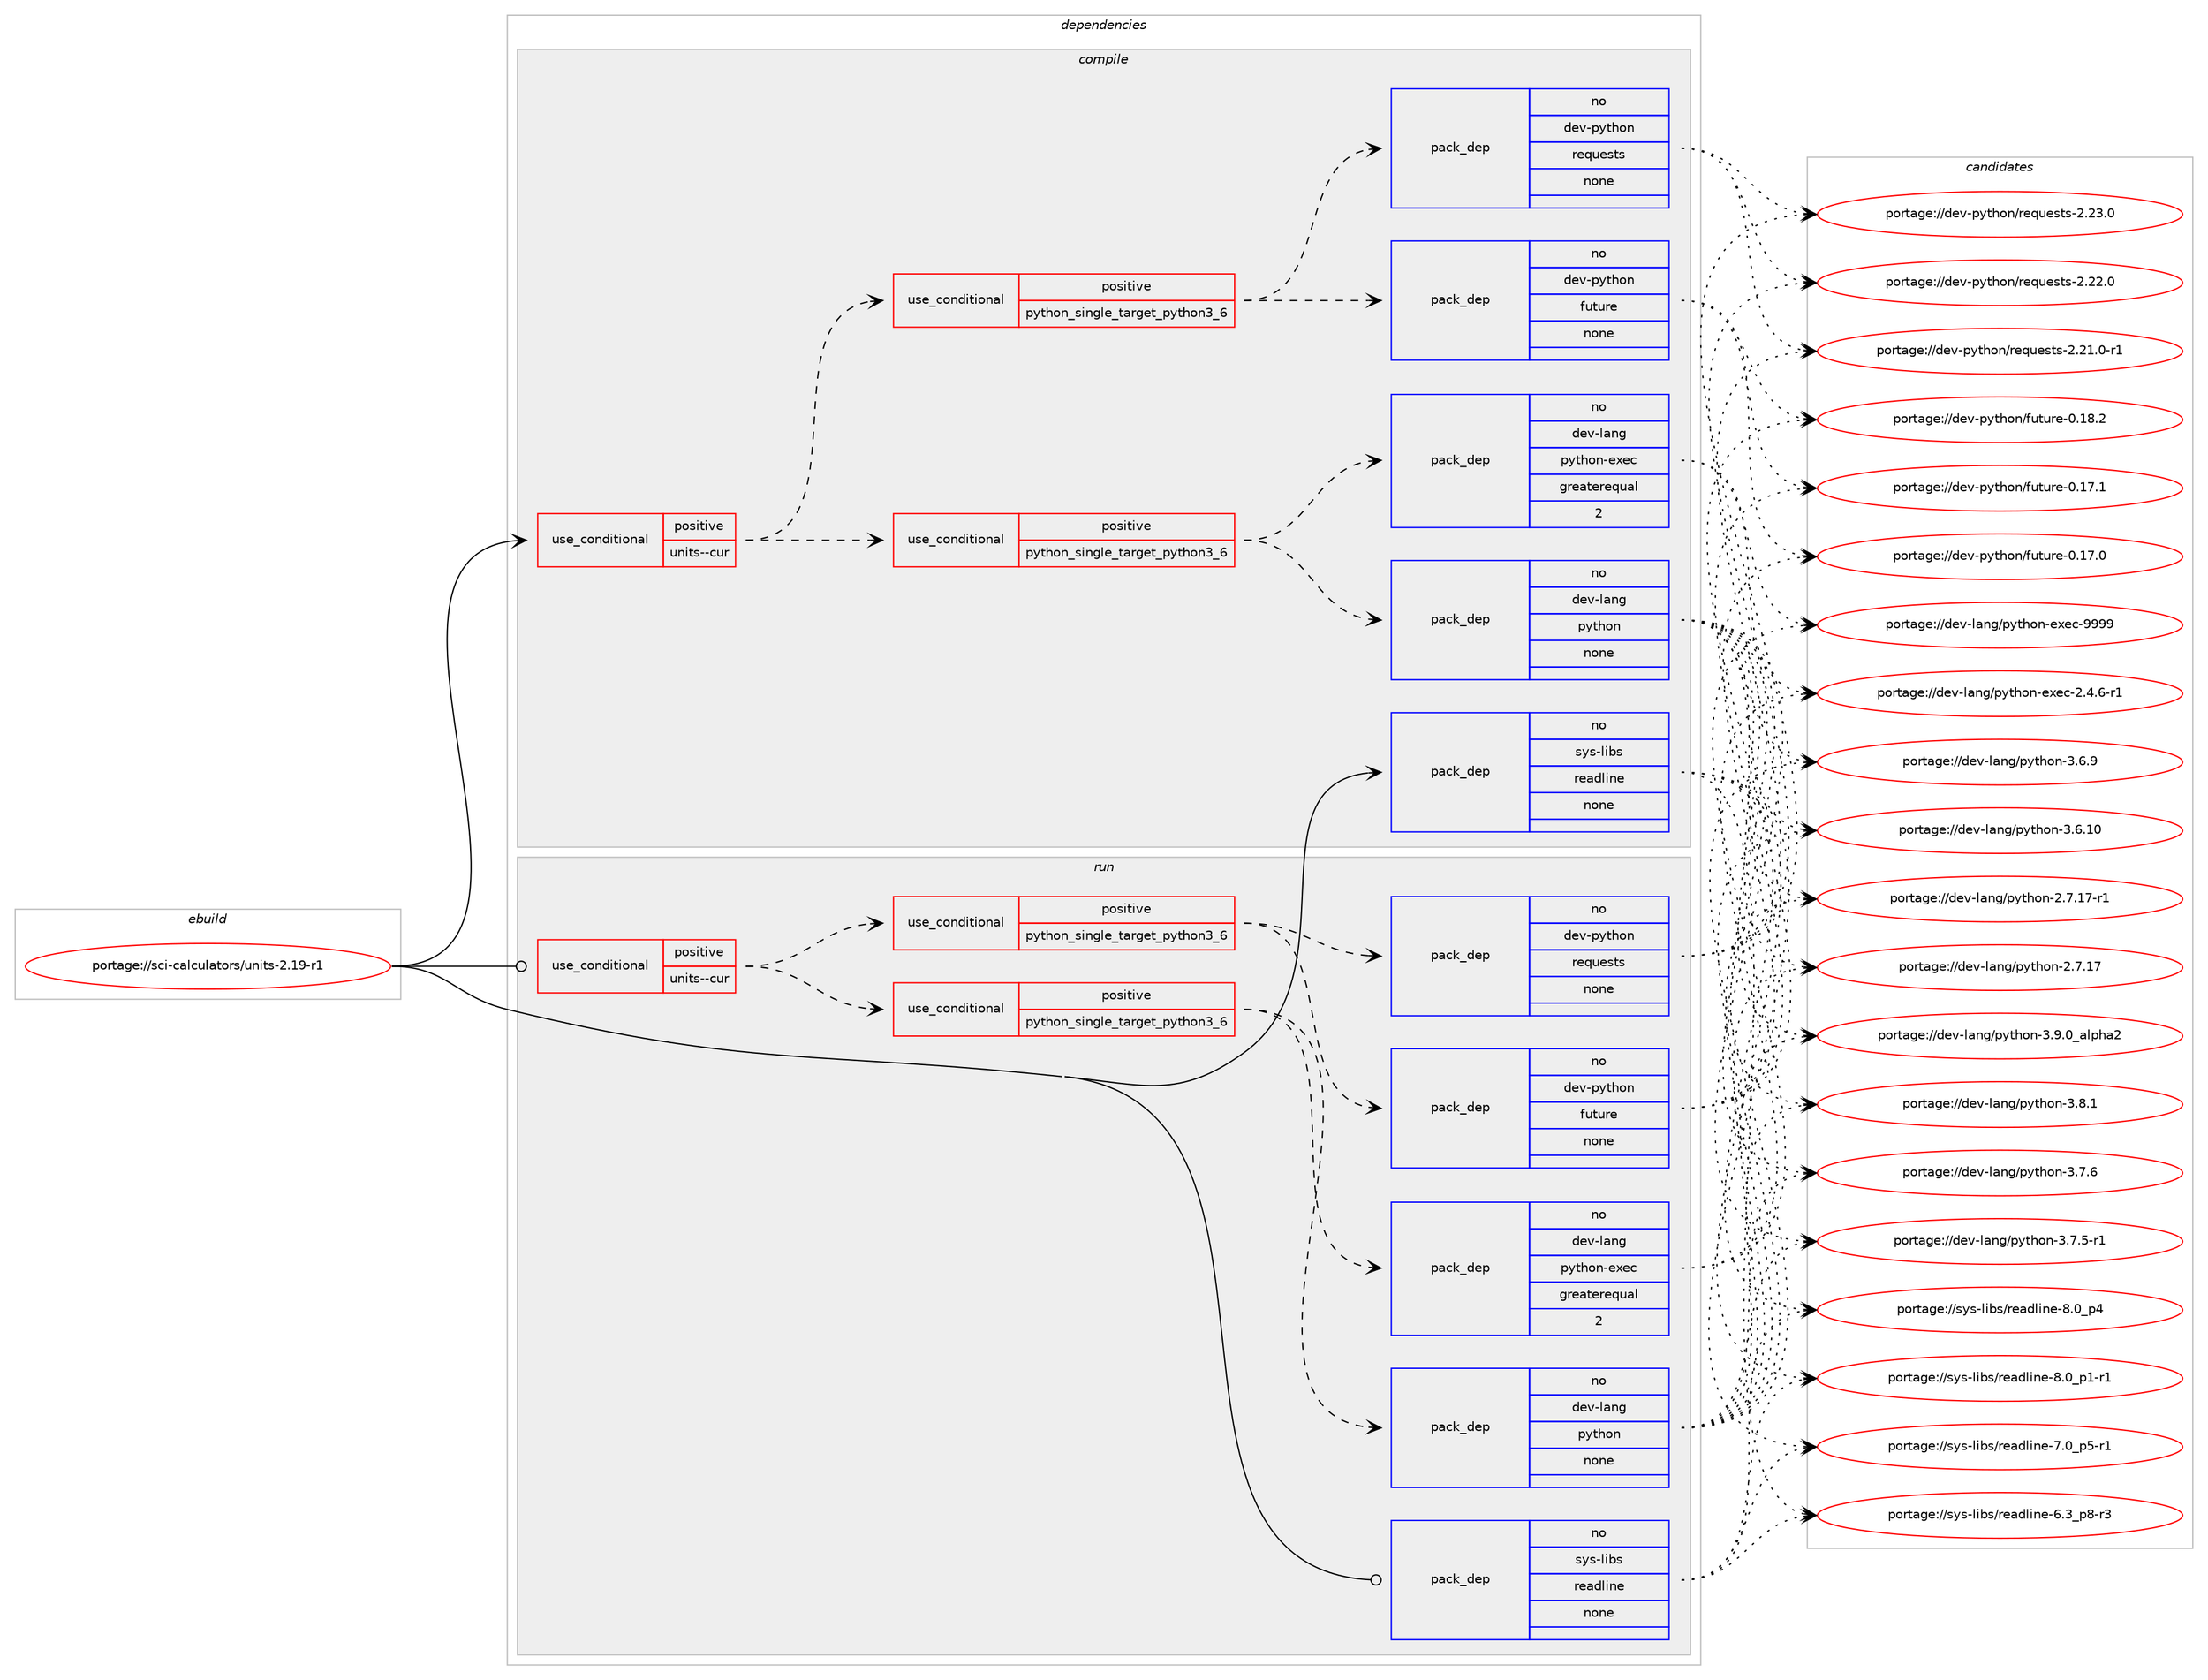 digraph prolog {

# *************
# Graph options
# *************

newrank=true;
concentrate=true;
compound=true;
graph [rankdir=LR,fontname=Helvetica,fontsize=10,ranksep=1.5];#, ranksep=2.5, nodesep=0.2];
edge  [arrowhead=vee];
node  [fontname=Helvetica,fontsize=10];

# **********
# The ebuild
# **********

subgraph cluster_leftcol {
color=gray;
rank=same;
label=<<i>ebuild</i>>;
id [label="portage://sci-calculators/units-2.19-r1", color=red, width=4, href="../sci-calculators/units-2.19-r1.svg"];
}

# ****************
# The dependencies
# ****************

subgraph cluster_midcol {
color=gray;
label=<<i>dependencies</i>>;
subgraph cluster_compile {
fillcolor="#eeeeee";
style=filled;
label=<<i>compile</i>>;
subgraph cond17644 {
dependency89252 [label=<<TABLE BORDER="0" CELLBORDER="1" CELLSPACING="0" CELLPADDING="4"><TR><TD ROWSPAN="3" CELLPADDING="10">use_conditional</TD></TR><TR><TD>positive</TD></TR><TR><TD>units--cur</TD></TR></TABLE>>, shape=none, color=red];
subgraph cond17645 {
dependency89253 [label=<<TABLE BORDER="0" CELLBORDER="1" CELLSPACING="0" CELLPADDING="4"><TR><TD ROWSPAN="3" CELLPADDING="10">use_conditional</TD></TR><TR><TD>positive</TD></TR><TR><TD>python_single_target_python3_6</TD></TR></TABLE>>, shape=none, color=red];
subgraph pack70008 {
dependency89254 [label=<<TABLE BORDER="0" CELLBORDER="1" CELLSPACING="0" CELLPADDING="4" WIDTH="220"><TR><TD ROWSPAN="6" CELLPADDING="30">pack_dep</TD></TR><TR><TD WIDTH="110">no</TD></TR><TR><TD>dev-lang</TD></TR><TR><TD>python</TD></TR><TR><TD>none</TD></TR><TR><TD></TD></TR></TABLE>>, shape=none, color=blue];
}
dependency89253:e -> dependency89254:w [weight=20,style="dashed",arrowhead="vee"];
subgraph pack70009 {
dependency89255 [label=<<TABLE BORDER="0" CELLBORDER="1" CELLSPACING="0" CELLPADDING="4" WIDTH="220"><TR><TD ROWSPAN="6" CELLPADDING="30">pack_dep</TD></TR><TR><TD WIDTH="110">no</TD></TR><TR><TD>dev-lang</TD></TR><TR><TD>python-exec</TD></TR><TR><TD>greaterequal</TD></TR><TR><TD>2</TD></TR></TABLE>>, shape=none, color=blue];
}
dependency89253:e -> dependency89255:w [weight=20,style="dashed",arrowhead="vee"];
}
dependency89252:e -> dependency89253:w [weight=20,style="dashed",arrowhead="vee"];
subgraph cond17646 {
dependency89256 [label=<<TABLE BORDER="0" CELLBORDER="1" CELLSPACING="0" CELLPADDING="4"><TR><TD ROWSPAN="3" CELLPADDING="10">use_conditional</TD></TR><TR><TD>positive</TD></TR><TR><TD>python_single_target_python3_6</TD></TR></TABLE>>, shape=none, color=red];
subgraph pack70010 {
dependency89257 [label=<<TABLE BORDER="0" CELLBORDER="1" CELLSPACING="0" CELLPADDING="4" WIDTH="220"><TR><TD ROWSPAN="6" CELLPADDING="30">pack_dep</TD></TR><TR><TD WIDTH="110">no</TD></TR><TR><TD>dev-python</TD></TR><TR><TD>future</TD></TR><TR><TD>none</TD></TR><TR><TD></TD></TR></TABLE>>, shape=none, color=blue];
}
dependency89256:e -> dependency89257:w [weight=20,style="dashed",arrowhead="vee"];
subgraph pack70011 {
dependency89258 [label=<<TABLE BORDER="0" CELLBORDER="1" CELLSPACING="0" CELLPADDING="4" WIDTH="220"><TR><TD ROWSPAN="6" CELLPADDING="30">pack_dep</TD></TR><TR><TD WIDTH="110">no</TD></TR><TR><TD>dev-python</TD></TR><TR><TD>requests</TD></TR><TR><TD>none</TD></TR><TR><TD></TD></TR></TABLE>>, shape=none, color=blue];
}
dependency89256:e -> dependency89258:w [weight=20,style="dashed",arrowhead="vee"];
}
dependency89252:e -> dependency89256:w [weight=20,style="dashed",arrowhead="vee"];
}
id:e -> dependency89252:w [weight=20,style="solid",arrowhead="vee"];
subgraph pack70012 {
dependency89259 [label=<<TABLE BORDER="0" CELLBORDER="1" CELLSPACING="0" CELLPADDING="4" WIDTH="220"><TR><TD ROWSPAN="6" CELLPADDING="30">pack_dep</TD></TR><TR><TD WIDTH="110">no</TD></TR><TR><TD>sys-libs</TD></TR><TR><TD>readline</TD></TR><TR><TD>none</TD></TR><TR><TD></TD></TR></TABLE>>, shape=none, color=blue];
}
id:e -> dependency89259:w [weight=20,style="solid",arrowhead="vee"];
}
subgraph cluster_compileandrun {
fillcolor="#eeeeee";
style=filled;
label=<<i>compile and run</i>>;
}
subgraph cluster_run {
fillcolor="#eeeeee";
style=filled;
label=<<i>run</i>>;
subgraph cond17647 {
dependency89260 [label=<<TABLE BORDER="0" CELLBORDER="1" CELLSPACING="0" CELLPADDING="4"><TR><TD ROWSPAN="3" CELLPADDING="10">use_conditional</TD></TR><TR><TD>positive</TD></TR><TR><TD>units--cur</TD></TR></TABLE>>, shape=none, color=red];
subgraph cond17648 {
dependency89261 [label=<<TABLE BORDER="0" CELLBORDER="1" CELLSPACING="0" CELLPADDING="4"><TR><TD ROWSPAN="3" CELLPADDING="10">use_conditional</TD></TR><TR><TD>positive</TD></TR><TR><TD>python_single_target_python3_6</TD></TR></TABLE>>, shape=none, color=red];
subgraph pack70013 {
dependency89262 [label=<<TABLE BORDER="0" CELLBORDER="1" CELLSPACING="0" CELLPADDING="4" WIDTH="220"><TR><TD ROWSPAN="6" CELLPADDING="30">pack_dep</TD></TR><TR><TD WIDTH="110">no</TD></TR><TR><TD>dev-lang</TD></TR><TR><TD>python</TD></TR><TR><TD>none</TD></TR><TR><TD></TD></TR></TABLE>>, shape=none, color=blue];
}
dependency89261:e -> dependency89262:w [weight=20,style="dashed",arrowhead="vee"];
subgraph pack70014 {
dependency89263 [label=<<TABLE BORDER="0" CELLBORDER="1" CELLSPACING="0" CELLPADDING="4" WIDTH="220"><TR><TD ROWSPAN="6" CELLPADDING="30">pack_dep</TD></TR><TR><TD WIDTH="110">no</TD></TR><TR><TD>dev-lang</TD></TR><TR><TD>python-exec</TD></TR><TR><TD>greaterequal</TD></TR><TR><TD>2</TD></TR></TABLE>>, shape=none, color=blue];
}
dependency89261:e -> dependency89263:w [weight=20,style="dashed",arrowhead="vee"];
}
dependency89260:e -> dependency89261:w [weight=20,style="dashed",arrowhead="vee"];
subgraph cond17649 {
dependency89264 [label=<<TABLE BORDER="0" CELLBORDER="1" CELLSPACING="0" CELLPADDING="4"><TR><TD ROWSPAN="3" CELLPADDING="10">use_conditional</TD></TR><TR><TD>positive</TD></TR><TR><TD>python_single_target_python3_6</TD></TR></TABLE>>, shape=none, color=red];
subgraph pack70015 {
dependency89265 [label=<<TABLE BORDER="0" CELLBORDER="1" CELLSPACING="0" CELLPADDING="4" WIDTH="220"><TR><TD ROWSPAN="6" CELLPADDING="30">pack_dep</TD></TR><TR><TD WIDTH="110">no</TD></TR><TR><TD>dev-python</TD></TR><TR><TD>future</TD></TR><TR><TD>none</TD></TR><TR><TD></TD></TR></TABLE>>, shape=none, color=blue];
}
dependency89264:e -> dependency89265:w [weight=20,style="dashed",arrowhead="vee"];
subgraph pack70016 {
dependency89266 [label=<<TABLE BORDER="0" CELLBORDER="1" CELLSPACING="0" CELLPADDING="4" WIDTH="220"><TR><TD ROWSPAN="6" CELLPADDING="30">pack_dep</TD></TR><TR><TD WIDTH="110">no</TD></TR><TR><TD>dev-python</TD></TR><TR><TD>requests</TD></TR><TR><TD>none</TD></TR><TR><TD></TD></TR></TABLE>>, shape=none, color=blue];
}
dependency89264:e -> dependency89266:w [weight=20,style="dashed",arrowhead="vee"];
}
dependency89260:e -> dependency89264:w [weight=20,style="dashed",arrowhead="vee"];
}
id:e -> dependency89260:w [weight=20,style="solid",arrowhead="odot"];
subgraph pack70017 {
dependency89267 [label=<<TABLE BORDER="0" CELLBORDER="1" CELLSPACING="0" CELLPADDING="4" WIDTH="220"><TR><TD ROWSPAN="6" CELLPADDING="30">pack_dep</TD></TR><TR><TD WIDTH="110">no</TD></TR><TR><TD>sys-libs</TD></TR><TR><TD>readline</TD></TR><TR><TD>none</TD></TR><TR><TD></TD></TR></TABLE>>, shape=none, color=blue];
}
id:e -> dependency89267:w [weight=20,style="solid",arrowhead="odot"];
}
}

# **************
# The candidates
# **************

subgraph cluster_choices {
rank=same;
color=gray;
label=<<i>candidates</i>>;

subgraph choice70008 {
color=black;
nodesep=1;
choice10010111845108971101034711212111610411111045514657464895971081121049750 [label="portage://dev-lang/python-3.9.0_alpha2", color=red, width=4,href="../dev-lang/python-3.9.0_alpha2.svg"];
choice100101118451089711010347112121116104111110455146564649 [label="portage://dev-lang/python-3.8.1", color=red, width=4,href="../dev-lang/python-3.8.1.svg"];
choice100101118451089711010347112121116104111110455146554654 [label="portage://dev-lang/python-3.7.6", color=red, width=4,href="../dev-lang/python-3.7.6.svg"];
choice1001011184510897110103471121211161041111104551465546534511449 [label="portage://dev-lang/python-3.7.5-r1", color=red, width=4,href="../dev-lang/python-3.7.5-r1.svg"];
choice100101118451089711010347112121116104111110455146544657 [label="portage://dev-lang/python-3.6.9", color=red, width=4,href="../dev-lang/python-3.6.9.svg"];
choice10010111845108971101034711212111610411111045514654464948 [label="portage://dev-lang/python-3.6.10", color=red, width=4,href="../dev-lang/python-3.6.10.svg"];
choice100101118451089711010347112121116104111110455046554649554511449 [label="portage://dev-lang/python-2.7.17-r1", color=red, width=4,href="../dev-lang/python-2.7.17-r1.svg"];
choice10010111845108971101034711212111610411111045504655464955 [label="portage://dev-lang/python-2.7.17", color=red, width=4,href="../dev-lang/python-2.7.17.svg"];
dependency89254:e -> choice10010111845108971101034711212111610411111045514657464895971081121049750:w [style=dotted,weight="100"];
dependency89254:e -> choice100101118451089711010347112121116104111110455146564649:w [style=dotted,weight="100"];
dependency89254:e -> choice100101118451089711010347112121116104111110455146554654:w [style=dotted,weight="100"];
dependency89254:e -> choice1001011184510897110103471121211161041111104551465546534511449:w [style=dotted,weight="100"];
dependency89254:e -> choice100101118451089711010347112121116104111110455146544657:w [style=dotted,weight="100"];
dependency89254:e -> choice10010111845108971101034711212111610411111045514654464948:w [style=dotted,weight="100"];
dependency89254:e -> choice100101118451089711010347112121116104111110455046554649554511449:w [style=dotted,weight="100"];
dependency89254:e -> choice10010111845108971101034711212111610411111045504655464955:w [style=dotted,weight="100"];
}
subgraph choice70009 {
color=black;
nodesep=1;
choice10010111845108971101034711212111610411111045101120101994557575757 [label="portage://dev-lang/python-exec-9999", color=red, width=4,href="../dev-lang/python-exec-9999.svg"];
choice10010111845108971101034711212111610411111045101120101994550465246544511449 [label="portage://dev-lang/python-exec-2.4.6-r1", color=red, width=4,href="../dev-lang/python-exec-2.4.6-r1.svg"];
dependency89255:e -> choice10010111845108971101034711212111610411111045101120101994557575757:w [style=dotted,weight="100"];
dependency89255:e -> choice10010111845108971101034711212111610411111045101120101994550465246544511449:w [style=dotted,weight="100"];
}
subgraph choice70010 {
color=black;
nodesep=1;
choice100101118451121211161041111104710211711611711410145484649564650 [label="portage://dev-python/future-0.18.2", color=red, width=4,href="../dev-python/future-0.18.2.svg"];
choice100101118451121211161041111104710211711611711410145484649554649 [label="portage://dev-python/future-0.17.1", color=red, width=4,href="../dev-python/future-0.17.1.svg"];
choice100101118451121211161041111104710211711611711410145484649554648 [label="portage://dev-python/future-0.17.0", color=red, width=4,href="../dev-python/future-0.17.0.svg"];
dependency89257:e -> choice100101118451121211161041111104710211711611711410145484649564650:w [style=dotted,weight="100"];
dependency89257:e -> choice100101118451121211161041111104710211711611711410145484649554649:w [style=dotted,weight="100"];
dependency89257:e -> choice100101118451121211161041111104710211711611711410145484649554648:w [style=dotted,weight="100"];
}
subgraph choice70011 {
color=black;
nodesep=1;
choice100101118451121211161041111104711410111311710111511611545504650514648 [label="portage://dev-python/requests-2.23.0", color=red, width=4,href="../dev-python/requests-2.23.0.svg"];
choice100101118451121211161041111104711410111311710111511611545504650504648 [label="portage://dev-python/requests-2.22.0", color=red, width=4,href="../dev-python/requests-2.22.0.svg"];
choice1001011184511212111610411111047114101113117101115116115455046504946484511449 [label="portage://dev-python/requests-2.21.0-r1", color=red, width=4,href="../dev-python/requests-2.21.0-r1.svg"];
dependency89258:e -> choice100101118451121211161041111104711410111311710111511611545504650514648:w [style=dotted,weight="100"];
dependency89258:e -> choice100101118451121211161041111104711410111311710111511611545504650504648:w [style=dotted,weight="100"];
dependency89258:e -> choice1001011184511212111610411111047114101113117101115116115455046504946484511449:w [style=dotted,weight="100"];
}
subgraph choice70012 {
color=black;
nodesep=1;
choice11512111545108105981154711410197100108105110101455646489511252 [label="portage://sys-libs/readline-8.0_p4", color=red, width=4,href="../sys-libs/readline-8.0_p4.svg"];
choice115121115451081059811547114101971001081051101014556464895112494511449 [label="portage://sys-libs/readline-8.0_p1-r1", color=red, width=4,href="../sys-libs/readline-8.0_p1-r1.svg"];
choice115121115451081059811547114101971001081051101014555464895112534511449 [label="portage://sys-libs/readline-7.0_p5-r1", color=red, width=4,href="../sys-libs/readline-7.0_p5-r1.svg"];
choice115121115451081059811547114101971001081051101014554465195112564511451 [label="portage://sys-libs/readline-6.3_p8-r3", color=red, width=4,href="../sys-libs/readline-6.3_p8-r3.svg"];
dependency89259:e -> choice11512111545108105981154711410197100108105110101455646489511252:w [style=dotted,weight="100"];
dependency89259:e -> choice115121115451081059811547114101971001081051101014556464895112494511449:w [style=dotted,weight="100"];
dependency89259:e -> choice115121115451081059811547114101971001081051101014555464895112534511449:w [style=dotted,weight="100"];
dependency89259:e -> choice115121115451081059811547114101971001081051101014554465195112564511451:w [style=dotted,weight="100"];
}
subgraph choice70013 {
color=black;
nodesep=1;
choice10010111845108971101034711212111610411111045514657464895971081121049750 [label="portage://dev-lang/python-3.9.0_alpha2", color=red, width=4,href="../dev-lang/python-3.9.0_alpha2.svg"];
choice100101118451089711010347112121116104111110455146564649 [label="portage://dev-lang/python-3.8.1", color=red, width=4,href="../dev-lang/python-3.8.1.svg"];
choice100101118451089711010347112121116104111110455146554654 [label="portage://dev-lang/python-3.7.6", color=red, width=4,href="../dev-lang/python-3.7.6.svg"];
choice1001011184510897110103471121211161041111104551465546534511449 [label="portage://dev-lang/python-3.7.5-r1", color=red, width=4,href="../dev-lang/python-3.7.5-r1.svg"];
choice100101118451089711010347112121116104111110455146544657 [label="portage://dev-lang/python-3.6.9", color=red, width=4,href="../dev-lang/python-3.6.9.svg"];
choice10010111845108971101034711212111610411111045514654464948 [label="portage://dev-lang/python-3.6.10", color=red, width=4,href="../dev-lang/python-3.6.10.svg"];
choice100101118451089711010347112121116104111110455046554649554511449 [label="portage://dev-lang/python-2.7.17-r1", color=red, width=4,href="../dev-lang/python-2.7.17-r1.svg"];
choice10010111845108971101034711212111610411111045504655464955 [label="portage://dev-lang/python-2.7.17", color=red, width=4,href="../dev-lang/python-2.7.17.svg"];
dependency89262:e -> choice10010111845108971101034711212111610411111045514657464895971081121049750:w [style=dotted,weight="100"];
dependency89262:e -> choice100101118451089711010347112121116104111110455146564649:w [style=dotted,weight="100"];
dependency89262:e -> choice100101118451089711010347112121116104111110455146554654:w [style=dotted,weight="100"];
dependency89262:e -> choice1001011184510897110103471121211161041111104551465546534511449:w [style=dotted,weight="100"];
dependency89262:e -> choice100101118451089711010347112121116104111110455146544657:w [style=dotted,weight="100"];
dependency89262:e -> choice10010111845108971101034711212111610411111045514654464948:w [style=dotted,weight="100"];
dependency89262:e -> choice100101118451089711010347112121116104111110455046554649554511449:w [style=dotted,weight="100"];
dependency89262:e -> choice10010111845108971101034711212111610411111045504655464955:w [style=dotted,weight="100"];
}
subgraph choice70014 {
color=black;
nodesep=1;
choice10010111845108971101034711212111610411111045101120101994557575757 [label="portage://dev-lang/python-exec-9999", color=red, width=4,href="../dev-lang/python-exec-9999.svg"];
choice10010111845108971101034711212111610411111045101120101994550465246544511449 [label="portage://dev-lang/python-exec-2.4.6-r1", color=red, width=4,href="../dev-lang/python-exec-2.4.6-r1.svg"];
dependency89263:e -> choice10010111845108971101034711212111610411111045101120101994557575757:w [style=dotted,weight="100"];
dependency89263:e -> choice10010111845108971101034711212111610411111045101120101994550465246544511449:w [style=dotted,weight="100"];
}
subgraph choice70015 {
color=black;
nodesep=1;
choice100101118451121211161041111104710211711611711410145484649564650 [label="portage://dev-python/future-0.18.2", color=red, width=4,href="../dev-python/future-0.18.2.svg"];
choice100101118451121211161041111104710211711611711410145484649554649 [label="portage://dev-python/future-0.17.1", color=red, width=4,href="../dev-python/future-0.17.1.svg"];
choice100101118451121211161041111104710211711611711410145484649554648 [label="portage://dev-python/future-0.17.0", color=red, width=4,href="../dev-python/future-0.17.0.svg"];
dependency89265:e -> choice100101118451121211161041111104710211711611711410145484649564650:w [style=dotted,weight="100"];
dependency89265:e -> choice100101118451121211161041111104710211711611711410145484649554649:w [style=dotted,weight="100"];
dependency89265:e -> choice100101118451121211161041111104710211711611711410145484649554648:w [style=dotted,weight="100"];
}
subgraph choice70016 {
color=black;
nodesep=1;
choice100101118451121211161041111104711410111311710111511611545504650514648 [label="portage://dev-python/requests-2.23.0", color=red, width=4,href="../dev-python/requests-2.23.0.svg"];
choice100101118451121211161041111104711410111311710111511611545504650504648 [label="portage://dev-python/requests-2.22.0", color=red, width=4,href="../dev-python/requests-2.22.0.svg"];
choice1001011184511212111610411111047114101113117101115116115455046504946484511449 [label="portage://dev-python/requests-2.21.0-r1", color=red, width=4,href="../dev-python/requests-2.21.0-r1.svg"];
dependency89266:e -> choice100101118451121211161041111104711410111311710111511611545504650514648:w [style=dotted,weight="100"];
dependency89266:e -> choice100101118451121211161041111104711410111311710111511611545504650504648:w [style=dotted,weight="100"];
dependency89266:e -> choice1001011184511212111610411111047114101113117101115116115455046504946484511449:w [style=dotted,weight="100"];
}
subgraph choice70017 {
color=black;
nodesep=1;
choice11512111545108105981154711410197100108105110101455646489511252 [label="portage://sys-libs/readline-8.0_p4", color=red, width=4,href="../sys-libs/readline-8.0_p4.svg"];
choice115121115451081059811547114101971001081051101014556464895112494511449 [label="portage://sys-libs/readline-8.0_p1-r1", color=red, width=4,href="../sys-libs/readline-8.0_p1-r1.svg"];
choice115121115451081059811547114101971001081051101014555464895112534511449 [label="portage://sys-libs/readline-7.0_p5-r1", color=red, width=4,href="../sys-libs/readline-7.0_p5-r1.svg"];
choice115121115451081059811547114101971001081051101014554465195112564511451 [label="portage://sys-libs/readline-6.3_p8-r3", color=red, width=4,href="../sys-libs/readline-6.3_p8-r3.svg"];
dependency89267:e -> choice11512111545108105981154711410197100108105110101455646489511252:w [style=dotted,weight="100"];
dependency89267:e -> choice115121115451081059811547114101971001081051101014556464895112494511449:w [style=dotted,weight="100"];
dependency89267:e -> choice115121115451081059811547114101971001081051101014555464895112534511449:w [style=dotted,weight="100"];
dependency89267:e -> choice115121115451081059811547114101971001081051101014554465195112564511451:w [style=dotted,weight="100"];
}
}

}
